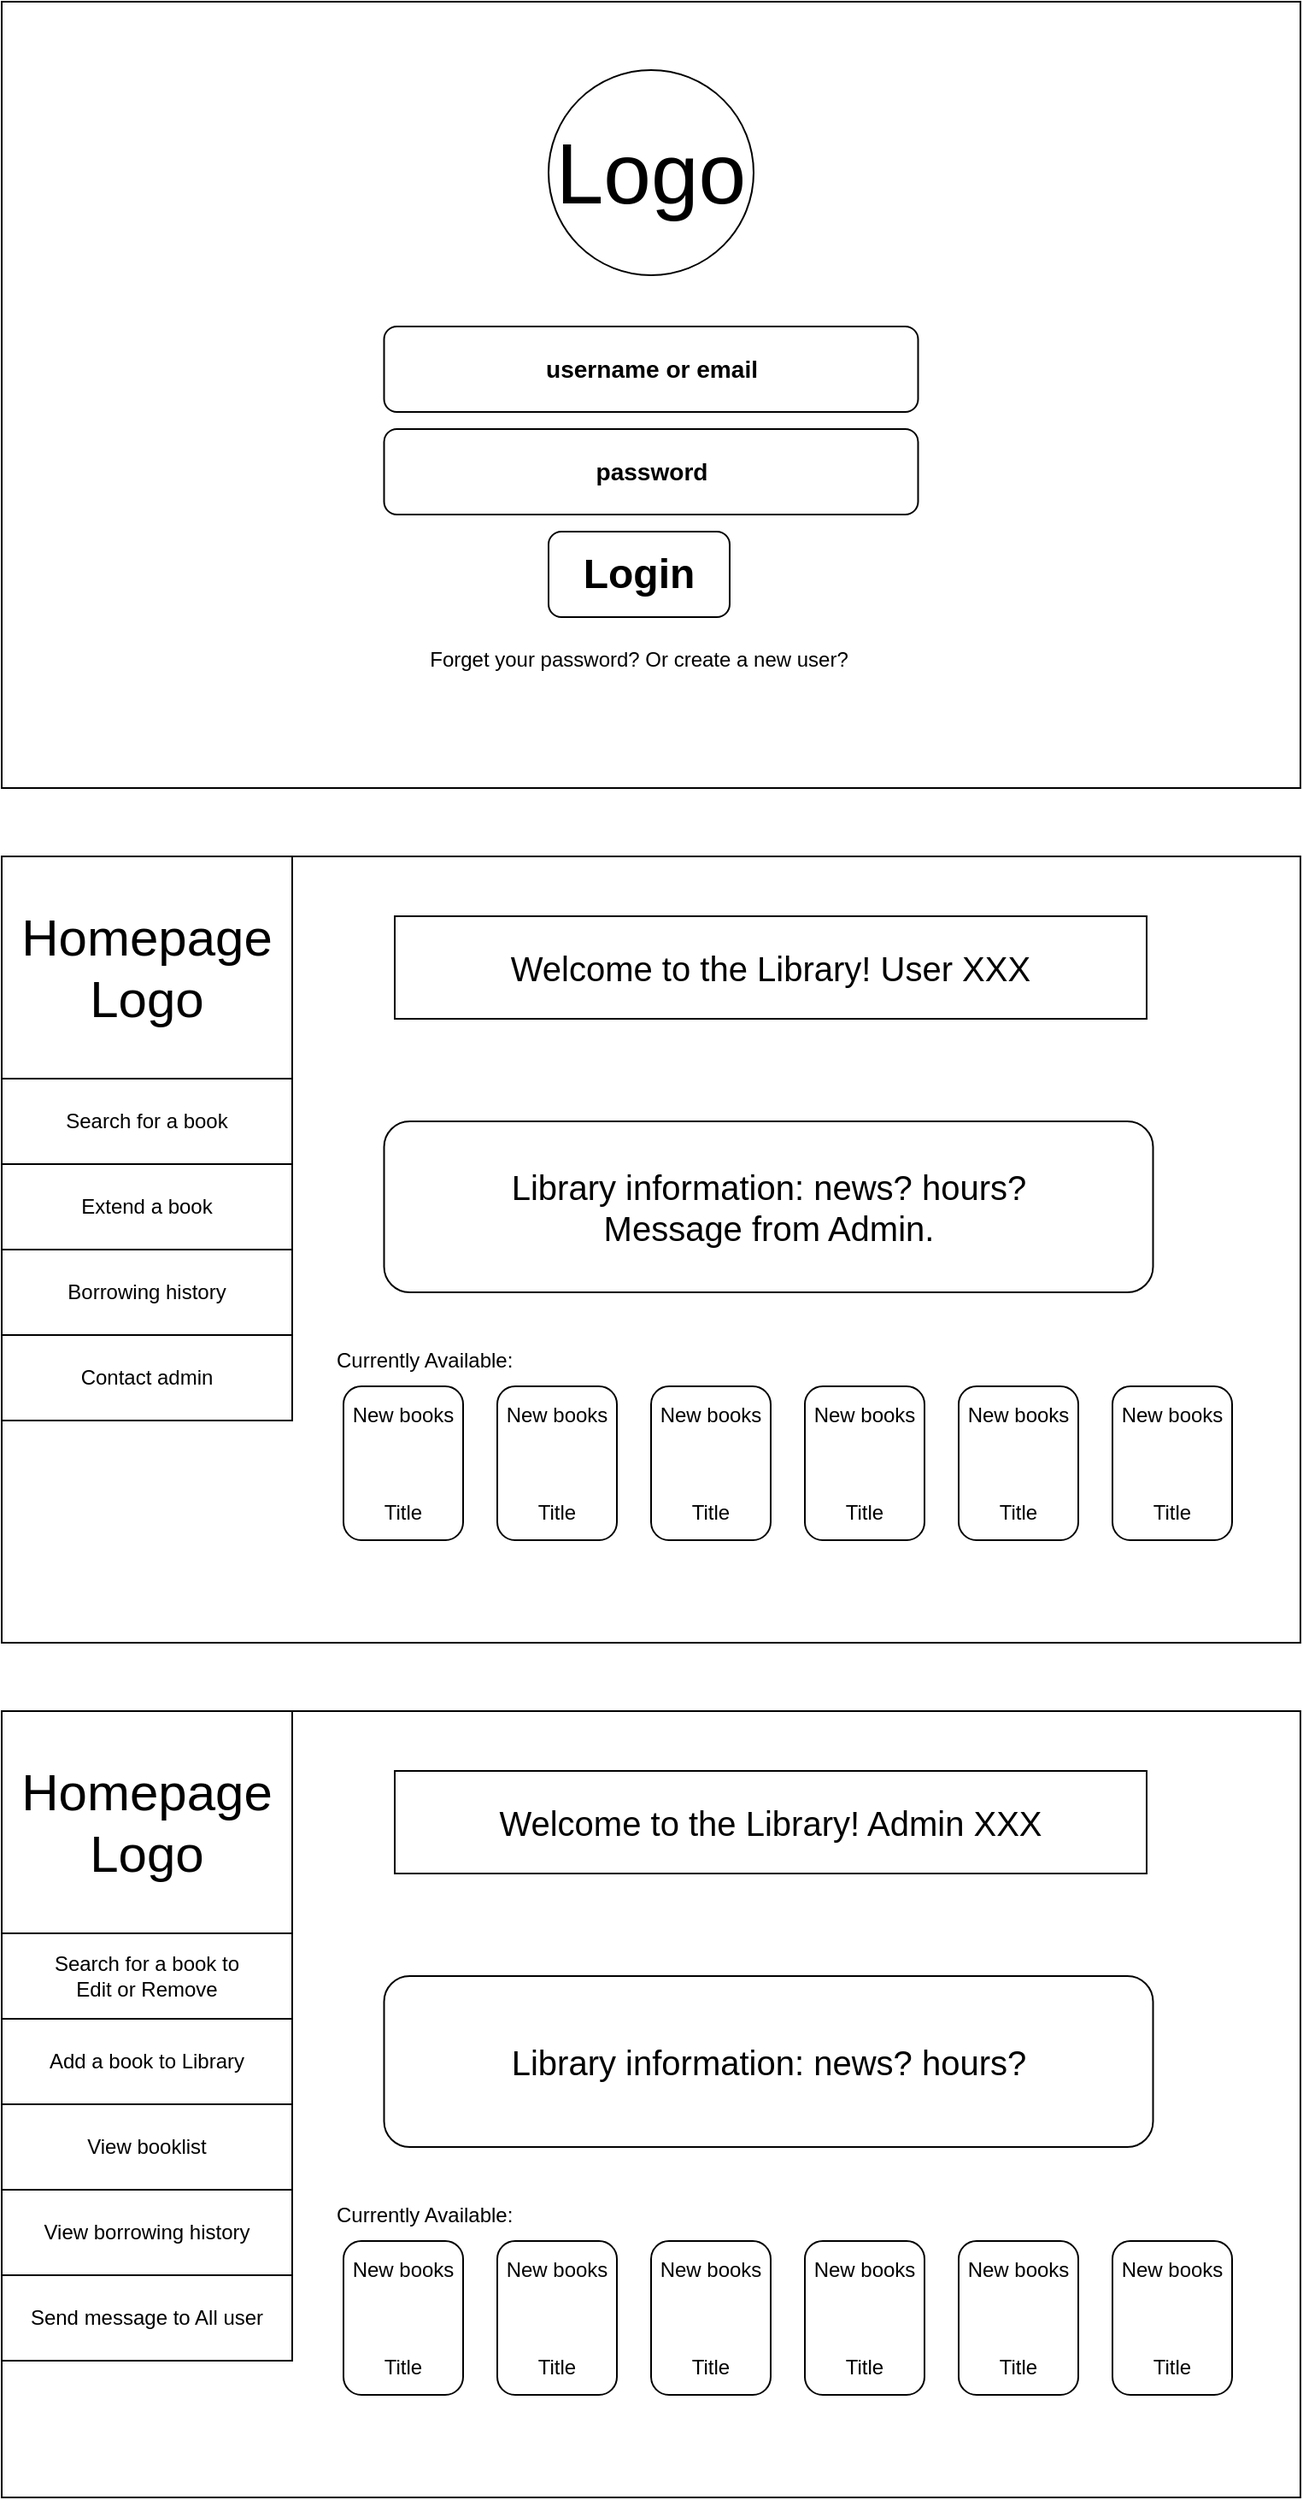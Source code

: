 <mxfile version="22.0.8" type="github">
  <diagram name="第 1 页" id="gdCSvqaaScrlXo4l8ALB">
    <mxGraphModel dx="954" dy="581" grid="1" gridSize="10" guides="1" tooltips="1" connect="1" arrows="1" fold="1" page="1" pageScale="1" pageWidth="827" pageHeight="1169" math="0" shadow="0">
      <root>
        <mxCell id="0" />
        <mxCell id="1" parent="0" />
        <mxCell id="3l-xP1_xD9ffacjxuy4Z-1" value="" style="rounded=0;whiteSpace=wrap;html=1;fillColor=default;fillStyle=auto;" vertex="1" parent="1">
          <mxGeometry x="40" y="40" width="760" height="460" as="geometry" />
        </mxCell>
        <mxCell id="3l-xP1_xD9ffacjxuy4Z-2" value="&lt;h3&gt;username or email&lt;/h3&gt;" style="rounded=1;whiteSpace=wrap;html=1;" vertex="1" parent="1">
          <mxGeometry x="263.75" y="230" width="312.5" height="50" as="geometry" />
        </mxCell>
        <mxCell id="3l-xP1_xD9ffacjxuy4Z-3" value="&lt;h3&gt;password&lt;/h3&gt;" style="rounded=1;whiteSpace=wrap;html=1;" vertex="1" parent="1">
          <mxGeometry x="263.75" y="290" width="312.5" height="50" as="geometry" />
        </mxCell>
        <mxCell id="3l-xP1_xD9ffacjxuy4Z-4" value="&lt;h1&gt;Login&lt;/h1&gt;" style="rounded=1;whiteSpace=wrap;html=1;" vertex="1" parent="1">
          <mxGeometry x="360" y="350" width="106" height="50" as="geometry" />
        </mxCell>
        <mxCell id="3l-xP1_xD9ffacjxuy4Z-5" value="&lt;font style=&quot;font-size: 50px;&quot;&gt;Logo&lt;/font&gt;" style="ellipse;whiteSpace=wrap;html=1;aspect=fixed;" vertex="1" parent="1">
          <mxGeometry x="360" y="80" width="120" height="120" as="geometry" />
        </mxCell>
        <mxCell id="3l-xP1_xD9ffacjxuy4Z-6" value="" style="rounded=0;whiteSpace=wrap;html=1;fillColor=default;fillStyle=auto;" vertex="1" parent="1">
          <mxGeometry x="40" y="540" width="760" height="460" as="geometry" />
        </mxCell>
        <mxCell id="3l-xP1_xD9ffacjxuy4Z-8" value="Forget your password? Or create a new user?" style="text;html=1;strokeColor=none;fillColor=none;align=center;verticalAlign=middle;whiteSpace=wrap;rounded=0;" vertex="1" parent="1">
          <mxGeometry x="283" y="410" width="260" height="30" as="geometry" />
        </mxCell>
        <mxCell id="3l-xP1_xD9ffacjxuy4Z-9" value="&lt;font style=&quot;font-size: 30px;&quot;&gt;Homepage&lt;br&gt;Logo&lt;br&gt;&lt;/font&gt;" style="rounded=0;whiteSpace=wrap;html=1;" vertex="1" parent="1">
          <mxGeometry x="40" y="540" width="170" height="130" as="geometry" />
        </mxCell>
        <mxCell id="3l-xP1_xD9ffacjxuy4Z-11" value="&lt;font style=&quot;font-size: 20px;&quot;&gt;Welcome to the Library! User XXX&lt;/font&gt;" style="rounded=0;whiteSpace=wrap;html=1;" vertex="1" parent="1">
          <mxGeometry x="270" y="575" width="440" height="60" as="geometry" />
        </mxCell>
        <mxCell id="3l-xP1_xD9ffacjxuy4Z-13" value="New books&lt;br&gt;&lt;br&gt;&lt;br&gt;&lt;br&gt;Title" style="rounded=1;whiteSpace=wrap;html=1;" vertex="1" parent="1">
          <mxGeometry x="240" y="850" width="70" height="90" as="geometry" />
        </mxCell>
        <mxCell id="3l-xP1_xD9ffacjxuy4Z-14" value="New books&lt;br&gt;&lt;br&gt;&lt;br&gt;&lt;br&gt;Title" style="rounded=1;whiteSpace=wrap;html=1;" vertex="1" parent="1">
          <mxGeometry x="330" y="850" width="70" height="90" as="geometry" />
        </mxCell>
        <mxCell id="3l-xP1_xD9ffacjxuy4Z-15" value="New books&lt;br&gt;&lt;br&gt;&lt;br&gt;&lt;br&gt;Title" style="rounded=1;whiteSpace=wrap;html=1;" vertex="1" parent="1">
          <mxGeometry x="420" y="850" width="70" height="90" as="geometry" />
        </mxCell>
        <mxCell id="3l-xP1_xD9ffacjxuy4Z-16" value="New books&lt;br&gt;&lt;br&gt;&lt;br&gt;&lt;br&gt;Title" style="rounded=1;whiteSpace=wrap;html=1;" vertex="1" parent="1">
          <mxGeometry x="510" y="850" width="70" height="90" as="geometry" />
        </mxCell>
        <mxCell id="3l-xP1_xD9ffacjxuy4Z-17" value="New books&lt;br&gt;&lt;br&gt;&lt;br&gt;&lt;br&gt;Title" style="rounded=1;whiteSpace=wrap;html=1;" vertex="1" parent="1">
          <mxGeometry x="600" y="850" width="70" height="90" as="geometry" />
        </mxCell>
        <mxCell id="3l-xP1_xD9ffacjxuy4Z-18" value="New books&lt;br&gt;&lt;br&gt;&lt;br&gt;&lt;br&gt;Title" style="rounded=1;whiteSpace=wrap;html=1;" vertex="1" parent="1">
          <mxGeometry x="690" y="850" width="70" height="90" as="geometry" />
        </mxCell>
        <mxCell id="3l-xP1_xD9ffacjxuy4Z-19" value="Search for a book" style="rounded=0;whiteSpace=wrap;html=1;" vertex="1" parent="1">
          <mxGeometry x="40" y="670" width="170" height="50" as="geometry" />
        </mxCell>
        <mxCell id="3l-xP1_xD9ffacjxuy4Z-21" value="Extend a book" style="rounded=0;whiteSpace=wrap;html=1;" vertex="1" parent="1">
          <mxGeometry x="40" y="720" width="170" height="50" as="geometry" />
        </mxCell>
        <mxCell id="3l-xP1_xD9ffacjxuy4Z-22" value="Borrowing history" style="rounded=0;whiteSpace=wrap;html=1;" vertex="1" parent="1">
          <mxGeometry x="40" y="770" width="170" height="50" as="geometry" />
        </mxCell>
        <mxCell id="3l-xP1_xD9ffacjxuy4Z-23" value="&lt;font style=&quot;font-size: 20px;&quot;&gt;Library information: news? hours?&lt;br&gt;Message from Admin.&lt;br&gt;&lt;/font&gt;" style="rounded=1;whiteSpace=wrap;html=1;" vertex="1" parent="1">
          <mxGeometry x="263.75" y="695" width="450" height="100" as="geometry" />
        </mxCell>
        <mxCell id="3l-xP1_xD9ffacjxuy4Z-24" value="Currently Available:" style="text;strokeColor=none;fillColor=none;align=left;verticalAlign=middle;spacingLeft=4;spacingRight=4;overflow=hidden;points=[[0,0.5],[1,0.5]];portConstraint=eastwest;rotatable=0;whiteSpace=wrap;html=1;" vertex="1" parent="1">
          <mxGeometry x="230" y="820" width="130" height="30" as="geometry" />
        </mxCell>
        <mxCell id="3l-xP1_xD9ffacjxuy4Z-25" value="" style="rounded=0;whiteSpace=wrap;html=1;fillColor=default;fillStyle=auto;" vertex="1" parent="1">
          <mxGeometry x="40" y="1040" width="760" height="460" as="geometry" />
        </mxCell>
        <mxCell id="3l-xP1_xD9ffacjxuy4Z-26" value="&lt;font style=&quot;font-size: 30px;&quot;&gt;Homepage&lt;br&gt;Logo&lt;br&gt;&lt;/font&gt;" style="rounded=0;whiteSpace=wrap;html=1;" vertex="1" parent="1">
          <mxGeometry x="40" y="1040" width="170" height="130" as="geometry" />
        </mxCell>
        <mxCell id="3l-xP1_xD9ffacjxuy4Z-27" value="&lt;font style=&quot;font-size: 20px;&quot;&gt;Welcome to the Library! Admin XXX&lt;/font&gt;" style="rounded=0;whiteSpace=wrap;html=1;" vertex="1" parent="1">
          <mxGeometry x="270" y="1075" width="440" height="60" as="geometry" />
        </mxCell>
        <mxCell id="3l-xP1_xD9ffacjxuy4Z-28" value="New books&lt;br&gt;&lt;br&gt;&lt;br&gt;&lt;br&gt;Title" style="rounded=1;whiteSpace=wrap;html=1;" vertex="1" parent="1">
          <mxGeometry x="240" y="1350" width="70" height="90" as="geometry" />
        </mxCell>
        <mxCell id="3l-xP1_xD9ffacjxuy4Z-29" value="New books&lt;br&gt;&lt;br&gt;&lt;br&gt;&lt;br&gt;Title" style="rounded=1;whiteSpace=wrap;html=1;" vertex="1" parent="1">
          <mxGeometry x="330" y="1350" width="70" height="90" as="geometry" />
        </mxCell>
        <mxCell id="3l-xP1_xD9ffacjxuy4Z-30" value="New books&lt;br&gt;&lt;br&gt;&lt;br&gt;&lt;br&gt;Title" style="rounded=1;whiteSpace=wrap;html=1;" vertex="1" parent="1">
          <mxGeometry x="420" y="1350" width="70" height="90" as="geometry" />
        </mxCell>
        <mxCell id="3l-xP1_xD9ffacjxuy4Z-31" value="New books&lt;br&gt;&lt;br&gt;&lt;br&gt;&lt;br&gt;Title" style="rounded=1;whiteSpace=wrap;html=1;" vertex="1" parent="1">
          <mxGeometry x="510" y="1350" width="70" height="90" as="geometry" />
        </mxCell>
        <mxCell id="3l-xP1_xD9ffacjxuy4Z-32" value="New books&lt;br&gt;&lt;br&gt;&lt;br&gt;&lt;br&gt;Title" style="rounded=1;whiteSpace=wrap;html=1;" vertex="1" parent="1">
          <mxGeometry x="600" y="1350" width="70" height="90" as="geometry" />
        </mxCell>
        <mxCell id="3l-xP1_xD9ffacjxuy4Z-33" value="New books&lt;br&gt;&lt;br&gt;&lt;br&gt;&lt;br&gt;Title" style="rounded=1;whiteSpace=wrap;html=1;" vertex="1" parent="1">
          <mxGeometry x="690" y="1350" width="70" height="90" as="geometry" />
        </mxCell>
        <mxCell id="3l-xP1_xD9ffacjxuy4Z-34" value="Search for a book to &lt;br&gt;Edit or Remove" style="rounded=0;whiteSpace=wrap;html=1;" vertex="1" parent="1">
          <mxGeometry x="40" y="1170" width="170" height="50" as="geometry" />
        </mxCell>
        <mxCell id="3l-xP1_xD9ffacjxuy4Z-35" value="Add a book to Library" style="rounded=0;whiteSpace=wrap;html=1;" vertex="1" parent="1">
          <mxGeometry x="40" y="1220" width="170" height="50" as="geometry" />
        </mxCell>
        <mxCell id="3l-xP1_xD9ffacjxuy4Z-36" value="View booklist" style="rounded=0;whiteSpace=wrap;html=1;" vertex="1" parent="1">
          <mxGeometry x="40" y="1270" width="170" height="50" as="geometry" />
        </mxCell>
        <mxCell id="3l-xP1_xD9ffacjxuy4Z-37" value="&lt;font style=&quot;font-size: 20px;&quot;&gt;Library information: news? hours?&lt;/font&gt;" style="rounded=1;whiteSpace=wrap;html=1;" vertex="1" parent="1">
          <mxGeometry x="263.75" y="1195" width="450" height="100" as="geometry" />
        </mxCell>
        <mxCell id="3l-xP1_xD9ffacjxuy4Z-38" value="Currently Available:" style="text;strokeColor=none;fillColor=none;align=left;verticalAlign=middle;spacingLeft=4;spacingRight=4;overflow=hidden;points=[[0,0.5],[1,0.5]];portConstraint=eastwest;rotatable=0;whiteSpace=wrap;html=1;" vertex="1" parent="1">
          <mxGeometry x="230" y="1320" width="130" height="30" as="geometry" />
        </mxCell>
        <mxCell id="3l-xP1_xD9ffacjxuy4Z-39" value="View borrowing history" style="rounded=0;whiteSpace=wrap;html=1;" vertex="1" parent="1">
          <mxGeometry x="40" y="1320" width="170" height="50" as="geometry" />
        </mxCell>
        <mxCell id="3l-xP1_xD9ffacjxuy4Z-40" value="Send message to All user" style="rounded=0;whiteSpace=wrap;html=1;" vertex="1" parent="1">
          <mxGeometry x="40" y="1370" width="170" height="50" as="geometry" />
        </mxCell>
        <mxCell id="3l-xP1_xD9ffacjxuy4Z-41" value="Contact admin" style="rounded=0;whiteSpace=wrap;html=1;" vertex="1" parent="1">
          <mxGeometry x="40" y="820" width="170" height="50" as="geometry" />
        </mxCell>
      </root>
    </mxGraphModel>
  </diagram>
</mxfile>
